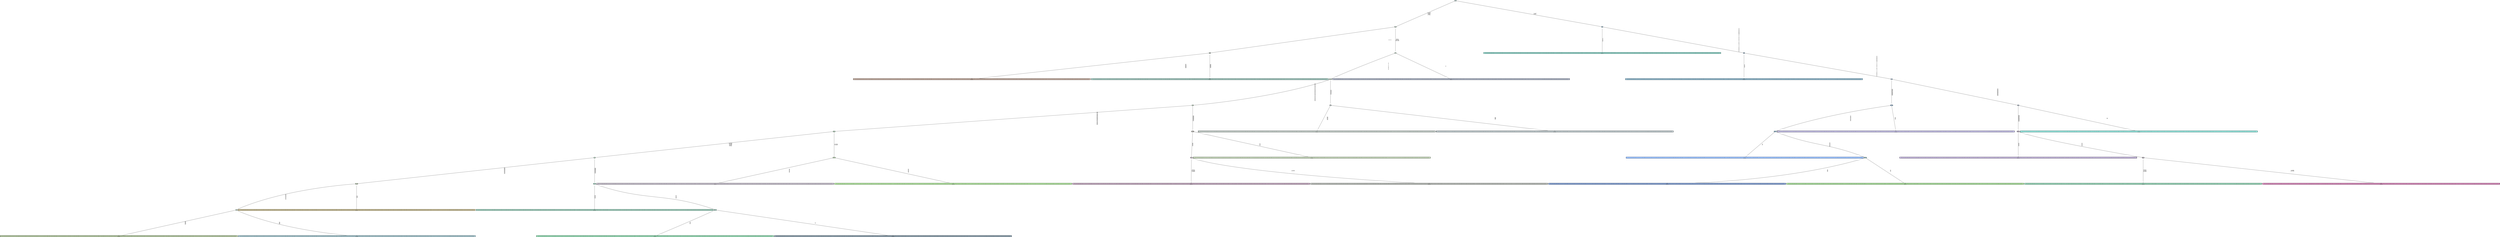 graph Tree {
node [shape=box, style="filled, rounded",color="black",penwidth="3",fontcolor="black",                 fontname=helvetica] ;
graph [ranksep="0 equally", splines=straight,                 bgcolor=transparent, dpi=200] ;
edge [fontname=helvetica, color=black] ;
0 [label="8175
Prob: 0:0.0 1:0.0 10:0.0 100:0.0 105:0.1 109:0.0 11:0.0 111:0.0 117:0.0 118:0.0 1198:0.0 12:0.0 121:0.0 124:0.0 125:0.0 127:0.0 13:0.0 1307:0.0 1327:0.0 134:0.0 136:0.0 137:0.0 14:0.0 144:0.0 1446:0.0 15:0.0 1526:0.1 153:0.0 154:0.0 16:0.0 165:0.0 166:0.0 17:0.0 179:0.0 18:0.0 180:0.0 186:0.0 19:0.0 193:0.0 198:0.0 2:0.0 20:0.0 206:0.0 209:0.0 2099:0.2 21:0.0 217:0.0 22:0.0 223:0.0 23:0.0 24:0.0 245:0.0 25:0.0 26:0.0 260:0.0 261:0.0 2696:0.0 27:0.0 28:0.0 285:0.0 29:0.0 297:0.0 3:0.0 30:0.0 304:0.0 31:0.0 319:0.0 32:0.0 325:0.0 33:0.0 336:0.1 34:0.0 36:0.0 37:0.0 3793:0.0 39:0.0 399:0.0 4:0.0 40:0.0 41:0.0 416:0.0 42:0.0 420:0.0 43:0.0 439:0.0 44:0.0 46:0.0 462:0.0 466:0.0 48:0.0 49:0.0 495:0.0 5:0.0 54:0.0 546:0.0 56:0.0 563:0.0 57:0.0 584:0.0 595:0.0 6:0.0 60:0.0 600:0.0 601:0.0 602:0.0 609:0.0 61:0.0 618:0.1 62:0.0 621:0.0 63:0.0 64:0.0 65:0.0 67:0.0 69:0.0 7:0.0 70:0.0 71:0.0 714:0.0 731:0.0 74:0.0 741:0.0 75:0.0 787:0.0 79:0.0 8:0.0 805:0.1 8175:0.3 822:0.0 83:0.0 830:0.0 84:0.0 86:0.0 88:0.0 9:0.0 90:0.0 91:0.0 92:0.0 93:0.0 94:0.1 946:0.0 95:0.0
Frac: 0.033", fillcolor="#c3aca0"] ;
1 [label="vstrat", fillcolor="#b0bbb1"] ;
2 [label="3793
Prob: 0:0.0 1:0.0 10:0.0 100:0.0 105:0.0 109:0.0 11:0.0 111:0.0 117:0.0 118:0.0 1198:0.1 12:0.0 121:0.0 124:0.0 125:0.0 127:0.0 13:0.0 1307:0.0 1327:0.0 134:0.0 136:0.1 137:0.1 14:0.0 144:0.0 1446:0.0 15:0.0 1526:0.0 153:0.0 154:0.0 16:0.0 165:0.0 166:0.0 17:0.0 179:0.0 18:0.0 180:0.0 186:0.0 19:0.0 193:0.0 198:0.0 2:0.0 20:0.0 206:0.0 209:0.0 2099:0.1 21:0.0 217:0.0 22:0.0 223:0.0 23:0.0 24:0.0 245:0.0 25:0.0 26:0.0 260:0.1 261:0.0 2696:0.1 27:0.0 28:0.0 285:0.0 29:0.0 297:0.0 3:0.0 30:0.0 304:0.0 31:0.0 319:0.0 32:0.0 325:0.0 33:0.0 336:0.0 34:0.0 36:0.0 37:0.0 3793:0.2 39:0.0 399:0.0 4:0.0 40:0.0 41:0.0 416:0.0 42:0.0 420:0.0 43:0.0 439:0.0 44:0.0 46:0.0 462:0.0 466:0.0 48:0.0 49:0.0 495:0.0 5:0.0 54:0.0 546:0.0 56:0.0 563:0.0 57:0.1 584:0.0 595:0.0 6:0.0 60:0.0 600:0.0 601:0.0 602:0.0 609:0.0 61:0.0 618:0.0 62:0.0 621:0.0 63:0.0 64:0.0 65:0.0 67:0.0 69:0.0 7:0.0 70:0.0 71:0.0 714:0.0 731:0.0 74:0.0 741:0.0 75:0.0 787:0.0 79:0.0 8:0.0 805:0.0 8175:0.2 822:0.0 83:0.0 830:0.0 84:0.0 86:0.0 88:0.0 9:0.0 90:0.0 91:0.0 92:0.0 93:0.0 94:0.0 946:0.0 95:0.0
Frac: 0.04", fillcolor="#a0c8bf"] ;
3 [label="srcbelt", fillcolor="#adbeb2"] ;
4 [label="117
Prob: 0:0.0 1:0.0 10:0.0 100:0.0 105:0.0 109:0.0 11:0.0 111:0.0 117:0.2 118:0.0 1198:0.0 12:0.0 121:0.0 124:0.0 125:0.0 127:0.0 13:0.0 1307:0.0 1327:0.0 134:0.0 136:0.0 137:0.0 14:0.0 144:0.0 1446:0.0 15:0.0 1526:0.0 153:0.1 154:0.0 16:0.0 165:0.0 166:0.0 17:0.0 179:0.0 18:0.0 180:0.0 186:0.0 19:0.1 193:0.0 198:0.0 2:0.1 20:0.0 206:0.0 209:0.0 2099:0.0 21:0.0 217:0.0 22:0.0 223:0.0 23:0.0 24:0.0 245:0.0 25:0.0 26:0.0 260:0.0 261:0.0 2696:0.0 27:0.0 28:0.0 285:0.0 29:0.1 297:0.0 3:0.0 30:0.0 304:0.0 31:0.0 319:0.0 32:0.0 325:0.0 33:0.0 336:0.0 34:0.0 36:0.0 37:0.0 3793:0.0 39:0.1 399:0.0 4:0.1 40:0.0 41:0.0 416:0.0 42:0.0 420:0.0 43:0.0 439:0.0 44:0.0 46:0.0 462:0.0 466:0.0 48:0.0 49:0.0 495:0.0 5:0.0 54:0.0 546:0.0 56:0.0 563:0.0 57:0.0 584:0.0 595:0.0 6:0.1 60:0.0 600:0.0 601:0.0 602:0.0 609:0.0 61:0.0 618:0.0 62:0.1 621:0.0 63:0.0 64:0.0 65:0.0 67:0.0 69:0.0 7:0.0 70:0.0 71:0.0 714:0.0 731:0.0 74:0.0 741:0.0 75:0.0 787:0.0 79:0.0 8:0.1 805:0.0 8175:0.0 822:0.0 83:0.0 830:0.0 84:0.0 86:0.0 88:0.0 9:0.0 90:0.0 91:0.0 92:0.0 93:0.0 94:0.0 946:0.0 95:0.0
Frac: 0.045", fillcolor="#b3c8a1"] ;
5 [label="vstrat", fillcolor="#acc6b4"] ;
6 [label="27
Prob: 0:0.0 1:0.1 10:0.0 100:0.0 105:0.0 109:0.0 11:0.0 111:0.0 117:0.0 118:0.0 1198:0.0 12:0.0 121:0.0 124:0.0 125:0.0 127:0.0 13:0.1 1307:0.0 1327:0.0 134:0.0 136:0.0 137:0.0 14:0.0 144:0.0 1446:0.0 15:0.0 1526:0.0 153:0.0 154:0.0 16:0.1 165:0.0 166:0.0 17:0.0 179:0.0 18:0.0 180:0.0 186:0.0 19:0.0 193:0.0 198:0.0 2:0.0 20:0.0 206:0.0 209:0.0 2099:0.0 21:0.0 217:0.0 22:0.0 223:0.0 23:0.0 24:0.0 245:0.0 25:0.0 26:0.0 260:0.0 261:0.0 2696:0.0 27:0.2 28:0.0 285:0.0 29:0.0 297:0.0 3:0.2 30:0.1 304:0.0 31:0.0 319:0.0 32:0.0 325:0.0 33:0.0 336:0.0 34:0.0 36:0.0 37:0.0 3793:0.0 39:0.0 399:0.0 4:0.0 40:0.0 41:0.0 416:0.0 42:0.0 420:0.0 43:0.0 439:0.0 44:0.0 46:0.0 462:0.0 466:0.0 48:0.0 49:0.0 495:0.0 5:0.0 54:0.0 546:0.0 56:0.0 563:0.0 57:0.1 584:0.0 595:0.0 6:0.0 60:0.0 600:0.0 601:0.0 602:0.0 609:0.0 61:0.0 618:0.0 62:0.0 621:0.0 63:0.0 64:0.0 65:0.1 67:0.0 69:0.0 7:0.0 70:0.0 71:0.0 714:0.0 731:0.0 74:0.0 741:0.0 75:0.0 787:0.0 79:0.0 8:0.0 805:0.0 8175:0.0 822:0.0 83:0.1 830:0.0 84:0.0 86:0.0 88:0.0 9:0.0 90:0.0 91:0.0 92:0.0 93:0.0 94:0.0 946:0.0 95:0.0
Frac: 0.036", fillcolor="#a3c4cc"] ;
7 [label="sampcode", fillcolor="#b4c4ac"] ;
8 [label="1
Prob: 0:0.1 1:0.3 10:0.0 100:0.0 105:0.0 109:0.0 11:0.0 111:0.0 117:0.0 118:0.0 1198:0.0 12:0.0 121:0.1 124:0.0 125:0.0 127:0.0 13:0.0 1307:0.0 1327:0.0 134:0.0 136:0.0 137:0.0 14:0.0 144:0.0 1446:0.0 15:0.0 1526:0.0 153:0.0 154:0.0 16:0.0 165:0.0 166:0.0 17:0.0 179:0.0 18:0.0 180:0.0 186:0.0 19:0.0 193:0.0 198:0.0 2:0.1 20:0.0 206:0.0 209:0.0 2099:0.0 21:0.0 217:0.0 22:0.0 223:0.0 23:0.0 24:0.0 245:0.0 25:0.0 26:0.0 260:0.0 261:0.0 2696:0.0 27:0.0 28:0.1 285:0.0 29:0.0 297:0.0 3:0.1 30:0.0 304:0.0 31:0.0 319:0.0 32:0.0 325:0.0 33:0.0 336:0.0 34:0.0 36:0.0 37:0.0 3793:0.0 39:0.0 399:0.0 4:0.0 40:0.0 41:0.0 416:0.0 42:0.0 420:0.0 43:0.0 439:0.0 44:0.0 46:0.0 462:0.0 466:0.0 48:0.0 49:0.0 495:0.0 5:0.0 54:0.0 546:0.0 56:0.0 563:0.0 57:0.0 584:0.0 595:0.0 6:0.0 60:0.0 600:0.0 601:0.0 602:0.0 609:0.0 61:0.0 618:0.0 62:0.0 621:0.0 63:0.0 64:0.1 65:0.0 67:0.0 69:0.0 7:0.1 70:0.0 71:0.0 714:0.0 731:0.0 74:0.0 741:0.0 75:0.0 787:0.0 79:0.0 8:0.0 805:0.0 8175:0.0 822:0.0 83:0.0 830:0.0 84:0.0 86:0.0 88:0.0 9:0.1 90:0.0 91:0.0 92:0.0 93:0.0 94:0.0 946:0.0 95:0.0
Frac: 0.03", fillcolor="#c9be96"] ;
9 [label="vstrat", fillcolor="#a6c6b2"] ;
10 [label="127
Prob: 0:0.0 1:0.0 10:0.0 100:0.0 105:0.0 109:0.0 11:0.0 111:0.0 117:0.0 118:0.0 1198:0.0 12:0.0 121:0.0 124:0.0 125:0.0 127:0.2 13:0.0 1307:0.0 1327:0.0 134:0.0 136:0.0 137:0.0 14:0.0 144:0.0 1446:0.0 15:0.1 1526:0.0 153:0.0 154:0.0 16:0.0 165:0.0 166:0.0 17:0.0 179:0.0 18:0.0 180:0.0 186:0.0 19:0.0 193:0.0 198:0.0 2:0.0 20:0.0 206:0.0 209:0.0 2099:0.0 21:0.0 217:0.0 22:0.0 223:0.0 23:0.0 24:0.0 245:0.0 25:0.0 26:0.0 260:0.0 261:0.0 2696:0.0 27:0.1 28:0.0 285:0.0 29:0.1 297:0.0 3:0.0 30:0.1 304:0.0 31:0.0 319:0.0 32:0.0 325:0.0 33:0.0 336:0.0 34:0.0 36:0.0 37:0.0 3793:0.0 39:0.0 399:0.0 4:0.1 40:0.0 41:0.0 416:0.0 42:0.0 420:0.0 43:0.0 439:0.0 44:0.0 46:0.0 462:0.0 466:0.0 48:0.0 49:0.0 495:0.0 5:0.0 54:0.0 546:0.0 56:0.0 563:0.0 57:0.0 584:0.0 595:0.0 6:0.1 60:0.0 600:0.0 601:0.0 602:0.0 609:0.0 61:0.0 618:0.0 62:0.0 621:0.0 63:0.0 64:0.0 65:0.0 67:0.0 69:0.0 7:0.0 70:0.0 71:0.0 714:0.0 731:0.0 74:0.0 741:0.0 75:0.0 787:0.0 79:0.0 8:0.0 805:0.0 8175:0.0 822:0.0 83:0.0 830:0.0 84:0.0 86:0.0 88:0.0 9:0.0 90:0.0 91:0.0 92:0.0 93:0.0 94:0.0 946:0.0 95:0.0
Frac: 0.057", fillcolor="#a0d1bf"] ;
11 [label="sampcode", fillcolor="#98c8b7"] ;
12 [label="22
Prob: 0:0.0 1:0.1 10:0.0 100:0.0 105:0.0 109:0.0 11:0.0 111:0.0 117:0.0 118:0.0 1198:0.0 12:0.0 121:0.0 124:0.0 125:0.0 127:0.0 13:0.0 1307:0.0 1327:0.0 134:0.1 136:0.0 137:0.0 14:0.0 144:0.1 1446:0.0 15:0.0 1526:0.0 153:0.0 154:0.1 16:0.0 165:0.0 166:0.0 17:0.0 179:0.0 18:0.0 180:0.0 186:0.0 19:0.0 193:0.0 198:0.0 2:0.0 20:0.0 206:0.0 209:0.0 2099:0.0 21:0.1 217:0.0 22:0.2 223:0.0 23:0.0 24:0.0 245:0.0 25:0.1 26:0.0 260:0.0 261:0.0 2696:0.0 27:0.0 28:0.0 285:0.0 29:0.0 297:0.0 3:0.2 30:0.0 304:0.0 31:0.0 319:0.0 32:0.0 325:0.0 33:0.0 336:0.0 34:0.0 36:0.0 37:0.0 3793:0.0 39:0.0 399:0.0 4:0.0 40:0.0 41:0.0 416:0.0 42:0.0 420:0.0 43:0.0 439:0.0 44:0.0 46:0.0 462:0.0 466:0.0 48:0.0 49:0.0 495:0.0 5:0.1 54:0.1 546:0.0 56:0.0 563:0.0 57:0.0 584:0.0 595:0.0 6:0.0 60:0.0 600:0.0 601:0.0 602:0.0 609:0.0 61:0.0 618:0.0 62:0.0 621:0.0 63:0.0 64:0.0 65:0.0 67:0.0 69:0.0 7:0.0 70:0.0 71:0.0 714:0.0 731:0.0 74:0.0 741:0.0 75:0.0 787:0.0 79:0.0 8:0.0 805:0.0 8175:0.0 822:0.0 83:0.0 830:0.0 84:0.0 86:0.0 88:0.0 9:0.0 90:0.0 91:0.0 92:0.0 93:0.0 94:0.0 946:0.0 95:0.0
Frac: 0.031", fillcolor="#94dab3"] ;
13 [label="sampcode", fillcolor="#90beb0"] ;
14 [label="43
Prob: 0:0.0 1:0.0 10:0.0 100:0.0 105:0.0 109:0.0 11:0.0 111:0.0 117:0.0 118:0.0 1198:0.0 12:0.0 121:0.0 124:0.0 125:0.0 127:0.0 13:0.0 1307:0.0 1327:0.0 134:0.0 136:0.0 137:0.0 14:0.1 144:0.0 1446:0.0 15:0.0 1526:0.0 153:0.0 154:0.0 16:0.0 165:0.0 166:0.0 17:0.1 179:0.0 18:0.0 180:0.0 186:0.0 19:0.0 193:0.0 198:0.0 2:0.0 20:0.1 206:0.0 209:0.0 2099:0.0 21:0.0 217:0.0 22:0.0 223:0.0 23:0.0 24:0.0 245:0.0 25:0.0 26:0.0 260:0.0 261:0.0 2696:0.0 27:0.0 28:0.0 285:0.0 29:0.0 297:0.0 3:0.0 30:0.0 304:0.0 31:0.0 319:0.0 32:0.0 325:0.0 33:0.0 336:0.0 34:0.0 36:0.0 37:0.0 3793:0.0 39:0.0 399:0.0 4:0.0 40:0.1 41:0.0 416:0.0 42:0.0 420:0.0 43:0.2 439:0.0 44:0.0 46:0.1 462:0.0 466:0.0 48:0.0 49:0.0 495:0.0 5:0.0 54:0.0 546:0.0 56:0.0 563:0.0 57:0.0 584:0.0 595:0.0 6:0.0 60:0.0 600:0.0 601:0.0 602:0.0 609:0.0 61:0.0 618:0.0 62:0.0 621:0.0 63:0.0 64:0.0 65:0.0 67:0.0 69:0.0 7:0.0 70:0.0 71:0.0 714:0.0 731:0.0 74:0.0 741:0.0 75:0.0 787:0.0 79:0.0 8:0.0 805:0.0 8175:0.0 822:0.0 83:0.0 830:0.0 84:0.1 86:0.0 88:0.0 9:0.1 90:0.0 91:0.0 92:0.0 93:0.0 94:0.0 946:0.0 95:0.0
Frac: 0.028", fillcolor="#8c9fac"] ;
15 [label="xnorcsiz", fillcolor="#a9c8b1"] ;
16 [label="7
Prob: 0:0.0 1:0.1 10:0.0 100:0.0 105:0.0 109:0.0 11:0.0 111:0.0 117:0.0 118:0.0 1198:0.0 12:0.1 121:0.0 124:0.0 125:0.0 127:0.0 13:0.0 1307:0.2 1327:0.0 134:0.0 136:0.0 137:0.0 14:0.0 144:0.0 1446:0.0 15:0.0 1526:0.0 153:0.0 154:0.0 16:0.0 165:0.0 166:0.0 17:0.0 179:0.0 18:0.0 180:0.0 186:0.0 19:0.0 193:0.0 198:0.0 2:0.0 20:0.0 206:0.0 209:0.0 2099:0.0 21:0.0 217:0.0 22:0.0 223:0.0 23:0.0 24:0.1 245:0.0 25:0.0 26:0.0 260:0.0 261:0.0 2696:0.0 27:0.0 28:0.0 285:0.1 29:0.0 297:0.0 3:0.2 30:0.0 304:0.0 31:0.0 319:0.0 32:0.0 325:0.0 33:0.0 336:0.0 34:0.0 36:0.0 37:0.0 3793:0.0 39:0.0 399:0.0 4:0.0 40:0.0 41:0.0 416:0.0 42:0.0 420:0.0 43:0.0 439:0.0 44:0.0 46:0.0 462:0.0 466:0.0 48:0.0 49:0.0 495:0.0 5:0.0 54:0.0 546:0.0 56:0.0 563:0.0 57:0.0 584:0.0 595:0.1 6:0.0 60:0.0 600:0.0 601:0.0 602:0.0 609:0.0 61:0.0 618:0.0 62:0.0 621:0.0 63:0.0 64:0.0 65:0.0 67:0.0 69:0.0 7:0.2 70:0.0 71:0.0 714:0.0 731:0.0 74:0.0 741:0.0 75:0.0 787:0.0 79:0.0 8:0.0 805:0.0 8175:0.0 822:0.0 83:0.0 830:0.0 84:0.0 86:0.0 88:0.0 9:0.0 90:0.0 91:0.0 92:0.0 93:0.0 94:0.0 946:0.0 95:0.0
Frac: 0.03", fillcolor="#c1bac7"] ;
17 [label="sampcode", fillcolor="#b4cfad"] ;
18 [label="16
Prob: 0:0.0 1:0.0 10:0.1 100:0.0 105:0.0 109:0.0 11:0.0 111:0.0 117:0.0 118:0.0 1198:0.0 12:0.1 121:0.0 124:0.1 125:0.0 127:0.0 13:0.0 1307:0.0 1327:0.0 134:0.0 136:0.0 137:0.0 14:0.0 144:0.0 1446:0.0 15:0.0 1526:0.0 153:0.0 154:0.0 16:0.2 165:0.0 166:0.0 17:0.1 179:0.0 18:0.0 180:0.0 186:0.0 19:0.0 193:0.0 198:0.0 2:0.0 20:0.0 206:0.0 209:0.0 2099:0.0 21:0.0 217:0.0 22:0.0 223:0.0 23:0.0 24:0.0 245:0.0 25:0.0 26:0.0 260:0.0 261:0.1 2696:0.0 27:0.0 28:0.0 285:0.0 29:0.0 297:0.0 3:0.1 30:0.0 304:0.1 31:0.0 319:0.0 32:0.0 325:0.0 33:0.0 336:0.0 34:0.0 36:0.0 37:0.0 3793:0.0 39:0.0 399:0.0 4:0.0 40:0.0 41:0.1 416:0.0 42:0.0 420:0.0 43:0.0 439:0.0 44:0.0 46:0.0 462:0.0 466:0.0 48:0.0 49:0.0 495:0.0 5:0.0 54:0.0 546:0.0 56:0.0 563:0.0 57:0.0 584:0.0 595:0.0 6:0.0 60:0.0 600:0.0 601:0.0 602:0.0 609:0.0 61:0.0 618:0.0 62:0.0 621:0.0 63:0.0 64:0.0 65:0.0 67:0.0 69:0.0 7:0.0 70:0.0 71:0.0 714:0.0 731:0.0 74:0.0 741:0.0 75:0.0 787:0.0 79:0.0 8:0.0 805:0.0 8175:0.0 822:0.0 83:0.0 830:0.1 84:0.0 86:0.0 88:0.0 9:0.0 90:0.0 91:0.0 92:0.0 93:0.0 94:0.0 946:0.0 95:0.0
Frac: 0.039", fillcolor="#abdf99"] ;
19 [label="vstrat", fillcolor="#adc3b0"] ;
20 [label="49
Prob: 0:0.0 1:0.0 10:0.0 100:0.0 105:0.0 109:0.0 11:0.1 111:0.0 117:0.0 118:0.0 1198:0.0 12:0.0 121:0.0 124:0.0 125:0.0 127:0.0 13:0.0 1307:0.0 1327:0.0 134:0.0 136:0.0 137:0.0 14:0.1 144:0.0 1446:0.0 15:0.0 1526:0.0 153:0.0 154:0.0 16:0.0 165:0.0 166:0.0 17:0.0 179:0.0 18:0.0 180:0.0 186:0.0 19:0.1 193:0.0 198:0.0 2:0.0 20:0.0 206:0.0 209:0.0 2099:0.0 21:0.0 217:0.0 22:0.0 223:0.0 23:0.0 24:0.0 245:0.0 25:0.0 26:0.0 260:0.0 261:0.0 2696:0.0 27:0.0 28:0.0 285:0.0 29:0.0 297:0.0 3:0.1 30:0.0 304:0.0 31:0.0 319:0.0 32:0.0 325:0.0 33:0.0 336:0.0 34:0.0 36:0.0 37:0.0 3793:0.0 39:0.0 399:0.0 4:0.1 40:0.0 41:0.0 416:0.0 42:0.0 420:0.0 43:0.0 439:0.0 44:0.0 46:0.0 462:0.0 466:0.0 48:0.0 49:0.2 495:0.0 5:0.1 54:0.0 546:0.0 56:0.0 563:0.0 57:0.0 584:0.0 595:0.0 6:0.0 60:0.0 600:0.0 601:0.0 602:0.0 609:0.0 61:0.0 618:0.0 62:0.0 621:0.0 63:0.0 64:0.0 65:0.0 67:0.0 69:0.1 7:0.0 70:0.0 71:0.0 714:0.0 731:0.0 74:0.0 741:0.0 75:0.0 787:0.0 79:0.0 8:0.1 805:0.0 8175:0.0 822:0.0 83:0.0 830:0.0 84:0.0 86:0.1 88:0.0 9:0.0 90:0.0 91:0.0 92:0.0 93:0.0 94:0.0 946:0.0 95:0.0
Frac: 0.041", fillcolor="#bda2b9"] ;
21 [label="xnorcsiz", fillcolor="#b8aab5"] ;
22 [label="11
Prob: 0:0.0 1:0.0 10:0.0 100:0.0 105:0.0 109:0.0 11:0.1 111:0.0 117:0.0 118:0.0 1198:0.0 12:0.0 121:0.0 124:0.0 125:0.0 127:0.0 13:0.0 1307:0.0 1327:0.0 134:0.0 136:0.0 137:0.0 14:0.0 144:0.0 1446:0.0 15:0.0 1526:0.0 153:0.0 154:0.0 16:0.0 165:0.0 166:0.0 17:0.0 179:0.0 18:0.0 180:0.0 186:0.0 19:0.0 193:0.1 198:0.0 2:0.0 20:0.0 206:0.0 209:0.0 2099:0.0 21:0.0 217:0.0 22:0.0 223:0.0 23:0.1 24:0.0 245:0.0 25:0.0 26:0.1 260:0.0 261:0.0 2696:0.0 27:0.0 28:0.0 285:0.0 29:0.0 297:0.0 3:0.0 30:0.0 304:0.0 31:0.0 319:0.1 32:0.0 325:0.0 33:0.0 336:0.0 34:0.0 36:0.0 37:0.0 3793:0.0 39:0.0 399:0.0 4:0.0 40:0.0 41:0.0 416:0.0 42:0.0 420:0.0 43:0.0 439:0.0 44:0.0 46:0.0 462:0.0 466:0.0 48:0.0 49:0.1 495:0.0 5:0.0 54:0.0 546:0.0 56:0.0 563:0.0 57:0.0 584:0.0 595:0.0 6:0.0 60:0.0 600:0.0 601:0.0 602:0.0 609:0.0 61:0.0 618:0.0 62:0.0 621:0.0 63:0.0 64:0.0 65:0.0 67:0.0 69:0.0 7:0.0 70:0.0 71:0.0 714:0.0 731:0.0 74:0.1 741:0.0 75:0.0 787:0.0 79:0.0 8:0.1 805:0.0 8175:0.0 822:0.0 83:0.0 830:0.0 84:0.0 86:0.0 88:0.0 9:0.0 90:0.0 91:0.0 92:0.0 93:0.0 94:0.0 946:0.1 95:0.0
Frac: 0.029", fillcolor="#b2b6b1"] ;
23 [label="sampcode", fillcolor="#b6b5b0"] ;
24 [label="1
Prob: 0:0.0 1:0.1 10:0.0 100:0.0 105:0.0 109:0.0 11:0.0 111:0.0 117:0.0 118:0.0 1198:0.0 12:0.0 121:0.0 124:0.0 125:0.0 127:0.0 13:0.0 1307:0.0 1327:0.0 134:0.0 136:0.0 137:0.0 14:0.1 144:0.0 1446:0.0 15:0.0 1526:0.0 153:0.0 154:0.0 16:0.0 165:0.0 166:0.0 17:0.0 179:0.0 18:0.0 180:0.0 186:0.0 19:0.0 193:0.0 198:0.0 2:0.0 20:0.0 206:0.0 209:0.1 2099:0.0 21:0.0 217:0.0 22:0.0 223:0.0 23:0.1 24:0.0 245:0.0 25:0.0 26:0.0 260:0.0 261:0.0 2696:0.0 27:0.0 28:0.0 285:0.0 29:0.0 297:0.0 3:0.1 30:0.0 304:0.0 31:0.0 319:0.0 32:0.0 325:0.0 33:0.0 336:0.0 34:0.0 36:0.0 37:0.1 3793:0.0 39:0.0 399:0.0 4:0.0 40:0.0 41:0.0 416:0.0 42:0.0 420:0.0 43:0.0 439:0.0 44:0.0 46:0.0 462:0.0 466:0.0 48:0.0 49:0.0 495:0.0 5:0.0 54:0.0 546:0.0 56:0.0 563:0.0 57:0.0 584:0.0 595:0.0 6:0.0 60:0.0 600:0.0 601:0.0 602:0.0 609:0.0 61:0.0 618:0.0 62:0.0 621:0.0 63:0.1 64:0.0 65:0.0 67:0.0 69:0.0 7:0.1 70:0.0 71:0.0 714:0.0 731:0.0 74:0.0 741:0.0 75:0.0 787:0.0 79:0.0 8:0.0 805:0.0 8175:0.0 822:0.0 83:0.0 830:0.0 84:0.0 86:0.0 88:0.0 9:0.0 90:0.1 91:0.0 92:0.0 93:0.0 94:0.0 946:0.0 95:0.0
Frac: 0.052", fillcolor="#b3c5a8"] ;
25 [label="sampcode", fillcolor="#acc0b1"] ;
26 [label="2
Prob: 0:0.0 1:0.0 10:0.0 100:0.0 105:0.0 109:0.0 11:0.0 111:0.0 117:0.0 118:0.0 1198:0.0 12:0.1 121:0.0 124:0.0 125:0.0 127:0.0 13:0.0 1307:0.0 1327:0.0 134:0.0 136:0.0 137:0.0 14:0.0 144:0.0 1446:0.0 15:0.0 1526:0.0 153:0.0 154:0.0 16:0.0 165:0.0 166:0.0 17:0.0 179:0.0 18:0.0 180:0.0 186:0.0 19:0.1 193:0.0 198:0.0 2:0.1 20:0.0 206:0.0 209:0.0 2099:0.0 21:0.0 217:0.0 22:0.0 223:0.0 23:0.0 24:0.0 245:0.0 25:0.0 26:0.0 260:0.0 261:0.0 2696:0.0 27:0.0 28:0.0 285:0.0 29:0.0 297:0.0 3:0.1 30:0.0 304:0.0 31:0.0 319:0.0 32:0.0 325:0.0 33:0.0 336:0.0 34:0.0 36:0.0 37:0.0 3793:0.0 39:0.0 399:0.0 4:0.0 40:0.1 41:0.0 416:0.0 42:0.0 420:0.0 43:0.0 439:0.0 44:0.0 46:0.0 462:0.0 466:0.0 48:0.0 49:0.0 495:0.0 5:0.0 54:0.0 546:0.0 56:0.0 563:0.1 57:0.0 584:0.0 595:0.0 6:0.0 60:0.0 600:0.0 601:0.0 602:0.0 609:0.0 61:0.0 618:0.0 62:0.0 621:0.0 63:0.0 64:0.0 65:0.0 67:0.0 69:0.0 7:0.1 70:0.0 71:0.0 714:0.0 731:0.0 74:0.0 741:0.0 75:0.0 787:0.0 79:0.0 8:0.0 805:0.0 8175:0.0 822:0.0 83:0.0 830:0.0 84:0.0 86:0.0 88:0.0 9:0.1 90:0.0 91:0.0 92:0.0 93:0.0 94:0.0 946:0.0 95:0.0
Frac: 0.05", fillcolor="#abb5b0"] ;
27 [label="vstrat", fillcolor="#a9b3b2"] ;
28 [label="495
Prob: 0:0.0 1:0.0 10:0.0 100:0.1 105:0.0 109:0.0 11:0.0 111:0.1 117:0.0 118:0.0 1198:0.0 12:0.0 121:0.0 124:0.0 125:0.0 127:0.0 13:0.0 1307:0.0 1327:0.1 134:0.0 136:0.0 137:0.0 14:0.0 144:0.0 1446:0.0 15:0.0 1526:0.0 153:0.0 154:0.0 16:0.1 165:0.0 166:0.0 17:0.0 179:0.0 18:0.0 180:0.0 186:0.0 19:0.0 193:0.0 198:0.0 2:0.0 20:0.0 206:0.0 209:0.0 2099:0.0 21:0.0 217:0.0 22:0.0 223:0.0 23:0.1 24:0.0 245:0.0 25:0.0 26:0.0 260:0.0 261:0.0 2696:0.0 27:0.0 28:0.0 285:0.0 29:0.0 297:0.0 3:0.0 30:0.0 304:0.0 31:0.0 319:0.0 32:0.0 325:0.0 33:0.0 336:0.0 34:0.0 36:0.1 37:0.0 3793:0.0 39:0.0 399:0.0 4:0.0 40:0.0 41:0.0 416:0.0 42:0.0 420:0.0 43:0.0 439:0.0 44:0.0 46:0.1 462:0.0 466:0.0 48:0.0 49:0.0 495:0.2 5:0.0 54:0.0 546:0.0 56:0.0 563:0.0 57:0.0 584:0.0 595:0.0 6:0.0 60:0.0 600:0.0 601:0.0 602:0.0 609:0.0 61:0.0 618:0.0 62:0.0 621:0.0 63:0.0 64:0.0 65:0.0 67:0.0 69:0.0 7:0.0 70:0.1 71:0.0 714:0.0 731:0.0 74:0.0 741:0.0 75:0.0 787:0.0 79:0.0 8:0.0 805:0.0 8175:0.0 822:0.0 83:0.0 830:0.0 84:0.0 86:0.0 88:0.0 9:0.0 90:0.0 91:0.0 92:0.0 93:0.0 94:0.0 946:0.0 95:0.0
Frac: 0.049", fillcolor="#a7b2b5"] ;
29 [label="intyrs", fillcolor="#acbfb2"] ;
30 [label="4
Prob: 0:0.0 1:0.1 10:0.0 100:0.0 105:0.0 109:0.0 11:0.1 111:0.0 117:0.1 118:0.0 1198:0.0 12:0.0 121:0.0 124:0.0 125:0.0 127:0.0 13:0.0 1307:0.0 1327:0.0 134:0.0 136:0.0 137:0.0 14:0.0 144:0.0 1446:0.0 15:0.0 1526:0.0 153:0.0 154:0.0 16:0.0 165:0.0 166:0.0 17:0.0 179:0.0 18:0.0 180:0.0 186:0.0 19:0.0 193:0.0 198:0.0 2:0.0 20:0.0 206:0.0 209:0.0 2099:0.0 21:0.0 217:0.0 22:0.0 223:0.0 23:0.0 24:0.0 245:0.0 25:0.0 26:0.0 260:0.0 261:0.0 2696:0.0 27:0.0 28:0.0 285:0.1 29:0.0 297:0.0 3:0.0 30:0.0 304:0.0 31:0.0 319:0.0 32:0.0 325:0.0 33:0.0 336:0.0 34:0.0 36:0.0 37:0.1 3793:0.0 39:0.1 399:0.0 4:0.2 40:0.0 41:0.0 416:0.0 42:0.0 420:0.0 43:0.0 439:0.0 44:0.0 46:0.0 462:0.0 466:0.0 48:0.0 49:0.0 495:0.0 5:0.0 54:0.0 546:0.0 56:0.0 563:0.0 57:0.0 584:0.0 595:0.0 6:0.0 60:0.0 600:0.0 601:0.0 602:0.0 609:0.0 61:0.0 618:0.0 62:0.0 621:0.0 63:0.0 64:0.0 65:0.0 67:0.1 69:0.0 7:0.0 70:0.0 71:0.0 714:0.0 731:0.0 74:0.0 741:0.0 75:0.0 787:0.1 79:0.0 8:0.0 805:0.0 8175:0.0 822:0.0 83:0.0 830:0.0 84:0.0 86:0.0 88:0.0 9:0.0 90:0.0 91:0.0 92:0.0 93:0.0 94:0.0 946:0.0 95:0.0
Frac: 0.04", fillcolor="#adb5c6"] ;
31 [label="region", fillcolor="#a6bbb9"] ;
32 [label="3
Prob: 0:0.0 1:0.0 10:0.0 100:0.0 105:0.0 109:0.0 11:0.1 111:0.0 117:0.0 118:0.0 1198:0.0 12:0.0 121:0.0 124:0.0 125:0.0 127:0.0 13:0.0 1307:0.0 1327:0.0 134:0.0 136:0.0 137:0.0 14:0.0 144:0.0 1446:0.0 15:0.0 1526:0.0 153:0.0 154:0.0 16:0.0 165:0.0 166:0.0 17:0.0 179:0.0 18:0.0 180:0.0 186:0.0 19:0.0 193:0.0 198:0.0 2:0.1 20:0.0 206:0.0 209:0.0 2099:0.0 21:0.0 217:0.0 22:0.0 223:0.0 23:0.0 24:0.0 245:0.0 25:0.0 26:0.0 260:0.0 261:0.0 2696:0.0 27:0.0 28:0.0 285:0.0 29:0.0 297:0.0 3:0.2 30:0.0 304:0.0 31:0.1 319:0.0 32:0.0 325:0.0 33:0.0 336:0.0 34:0.0 36:0.0 37:0.0 3793:0.0 39:0.0 399:0.0 4:0.1 40:0.0 41:0.0 416:0.0 42:0.0 420:0.0 43:0.0 439:0.0 44:0.0 46:0.0 462:0.0 466:0.0 48:0.0 49:0.0 495:0.0 5:0.1 54:0.0 546:0.0 56:0.0 563:0.0 57:0.0 584:0.0 595:0.0 6:0.0 60:0.0 600:0.0 601:0.0 602:0.0 609:0.0 61:0.0 618:0.0 62:0.0 621:0.0 63:0.0 64:0.0 65:0.0 67:0.0 69:0.0 7:0.0 70:0.0 71:0.0 714:0.0 731:0.0 74:0.0 741:0.0 75:0.0 787:0.0 79:0.0 8:0.0 805:0.0 8175:0.0 822:0.0 83:0.0 830:0.0 84:0.0 86:0.0 88:0.0 9:0.0 90:0.0 91:0.0 92:0.0 93:0.0 94:0.0 946:0.0 95:0.0
Frac: 0.04", fillcolor="#8dd0c5"] ;
33 [label="intid", fillcolor="#9ab5c5"] ;
34 [label="416
Prob: 0:0.0 1:0.0 10:0.0 100:0.0 105:0.0 109:0.1 11:0.0 111:0.0 117:0.0 118:0.0 1198:0.0 12:0.0 121:0.0 124:0.0 125:0.0 127:0.0 13:0.0 1307:0.0 1327:0.0 134:0.0 136:0.0 137:0.0 14:0.0 144:0.0 1446:0.0 15:0.0 1526:0.0 153:0.0 154:0.0 16:0.0 165:0.0 166:0.0 17:0.0 179:0.0 18:0.0 180:0.0 186:0.1 19:0.0 193:0.0 198:0.0 2:0.0 20:0.0 206:0.0 209:0.0 2099:0.0 21:0.0 217:0.0 22:0.0 223:0.0 23:0.0 24:0.0 245:0.0 25:0.0 26:0.2 260:0.0 261:0.0 2696:0.0 27:0.1 28:0.0 285:0.0 29:0.0 297:0.0 3:0.0 30:0.0 304:0.0 31:0.0 319:0.0 32:0.0 325:0.0 33:0.0 336:0.0 34:0.0 36:0.0 37:0.1 3793:0.0 39:0.0 399:0.0 4:0.0 40:0.0 41:0.0 416:0.2 42:0.0 420:0.0 43:0.0 439:0.0 44:0.0 46:0.0 462:0.0 466:0.0 48:0.0 49:0.0 495:0.0 5:0.0 54:0.0 546:0.0 56:0.0 563:0.0 57:0.0 584:0.0 595:0.0 6:0.1 60:0.0 600:0.0 601:0.0 602:0.0 609:0.0 61:0.0 618:0.0 62:0.0 621:0.0 63:0.0 64:0.0 65:0.0 67:0.0 69:0.0 7:0.0 70:0.0 71:0.0 714:0.0 731:0.0 74:0.0 741:0.0 75:0.0 787:0.0 79:0.0 8:0.0 805:0.0 8175:0.0 822:0.0 83:0.0 830:0.0 84:0.0 86:0.0 88:0.0 9:0.0 90:0.0 91:0.0 92:0.0 93:0.0 94:0.0 946:0.0 95:0.0
Frac: 0.038", fillcolor="#91bacf"] ;
35 [label="intid", fillcolor="#9cb2c5"] ;
36 [label="4
Prob: 0:0.0 1:0.0 10:0.0 100:0.0 105:0.0 109:0.0 11:0.0 111:0.0 117:0.0 118:0.0 1198:0.0 12:0.0 121:0.0 124:0.0 125:0.0 127:0.0 13:0.0 1307:0.0 1327:0.0 134:0.0 136:0.0 137:0.0 14:0.0 144:0.0 1446:0.0 15:0.0 1526:0.0 153:0.0 154:0.0 16:0.1 165:0.0 166:0.0 17:0.0 179:0.0 18:0.0 180:0.0 186:0.0 19:0.0 193:0.0 198:0.0 2:0.0 20:0.0 206:0.0 209:0.0 2099:0.0 21:0.0 217:0.0 22:0.0 223:0.0 23:0.0 24:0.0 245:0.0 25:0.0 26:0.0 260:0.0 261:0.0 2696:0.0 27:0.0 28:0.0 285:0.0 29:0.0 297:0.0 3:0.2 30:0.0 304:0.0 31:0.0 319:0.0 32:0.0 325:0.0 33:0.0 336:0.0 34:0.0 36:0.1 37:0.0 3793:0.0 39:0.0 399:0.0 4:0.3 40:0.0 41:0.0 416:0.0 42:0.0 420:0.0 43:0.0 439:0.0 44:0.0 46:0.0 462:0.0 466:0.0 48:0.0 49:0.0 495:0.0 5:0.0 54:0.0 546:0.0 56:0.0 563:0.0 57:0.0 584:0.0 595:0.0 6:0.1 60:0.0 600:0.0 601:0.0 602:0.0 609:0.0 61:0.0 618:0.0 62:0.0 621:0.0 63:0.0 64:0.1 65:0.0 67:0.0 69:0.0 7:0.1 70:0.0 71:0.0 714:0.0 731:0.0 74:0.0 741:0.0 75:0.0 787:0.0 79:0.0 8:0.0 805:0.0 8175:0.0 822:0.0 83:0.0 830:0.0 84:0.0 86:0.0 88:0.0 9:0.0 90:0.0 91:0.0 92:0.0 93:0.0 94:0.0 946:0.0 95:0.0
Frac: 0.031", fillcolor="#8bb4f2"] ;
37 [label="sampcode", fillcolor="#8db5c9"] ;
38 [label="546
Prob: 0:0.0 1:0.0 10:0.0 100:0.0 105:0.0 109:0.0 11:0.0 111:0.0 117:0.0 118:0.0 1198:0.0 12:0.0 121:0.0 124:0.0 125:0.0 127:0.0 13:0.0 1307:0.0 1327:0.0 134:0.0 136:0.0 137:0.0 14:0.0 144:0.0 1446:0.0 15:0.0 1526:0.0 153:0.0 154:0.0 16:0.0 165:0.0 166:0.0 17:0.0 179:0.0 18:0.1 180:0.0 186:0.0 19:0.0 193:0.0 198:0.0 2:0.1 20:0.0 206:0.0 209:0.0 2099:0.0 21:0.1 217:0.0 22:0.0 223:0.0 23:0.0 24:0.0 245:0.1 25:0.0 26:0.0 260:0.0 261:0.0 2696:0.0 27:0.0 28:0.0 285:0.0 29:0.0 297:0.0 3:0.0 30:0.0 304:0.0 31:0.0 319:0.0 32:0.0 325:0.0 33:0.0 336:0.0 34:0.0 36:0.0 37:0.0 3793:0.0 39:0.0 399:0.0 4:0.0 40:0.0 41:0.1 416:0.0 42:0.0 420:0.0 43:0.1 439:0.0 44:0.1 46:0.0 462:0.0 466:0.0 48:0.1 49:0.0 495:0.0 5:0.0 54:0.0 546:0.2 56:0.0 563:0.0 57:0.0 584:0.0 595:0.0 6:0.0 60:0.0 600:0.0 601:0.0 602:0.0 609:0.0 61:0.0 618:0.0 62:0.0 621:0.0 63:0.0 64:0.0 65:0.0 67:0.0 69:0.0 7:0.0 70:0.0 71:0.0 714:0.0 731:0.0 74:0.0 741:0.0 75:0.0 787:0.0 79:0.0 8:0.0 805:0.0 8175:0.0 822:0.0 83:0.0 830:0.0 84:0.0 86:0.0 88:0.1 9:0.0 90:0.0 91:0.0 92:0.0 93:0.0 94:0.0 946:0.0 95:0.0
Frac: 0.042", fillcolor="#7e9bce"] ;
39 [label="sampcode", fillcolor="#8eb5b7"] ;
40 [label="166
Prob: 0:0.0 1:0.0 10:0.0 100:0.0 105:0.0 109:0.0 11:0.0 111:0.0 117:0.0 118:0.1 1198:0.0 12:0.1 121:0.0 124:0.0 125:0.0 127:0.0 13:0.0 1307:0.0 1327:0.0 134:0.0 136:0.0 137:0.0 14:0.0 144:0.0 1446:0.0 15:0.0 1526:0.0 153:0.0 154:0.0 16:0.0 165:0.0 166:0.2 17:0.0 179:0.0 18:0.0 180:0.0 186:0.0 19:0.0 193:0.0 198:0.0 2:0.0 20:0.0 206:0.0 209:0.0 2099:0.0 21:0.1 217:0.1 22:0.0 223:0.1 23:0.0 24:0.0 245:0.0 25:0.0 26:0.0 260:0.0 261:0.0 2696:0.0 27:0.0 28:0.0 285:0.0 29:0.0 297:0.0 3:0.0 30:0.0 304:0.0 31:0.0 319:0.0 32:0.0 325:0.0 33:0.0 336:0.0 34:0.0 36:0.0 37:0.0 3793:0.0 39:0.0 399:0.1 4:0.0 40:0.0 41:0.0 416:0.0 42:0.0 420:0.0 43:0.0 439:0.0 44:0.0 46:0.0 462:0.0 466:0.0 48:0.0 49:0.0 495:0.0 5:0.0 54:0.0 546:0.0 56:0.0 563:0.0 57:0.0 584:0.1 595:0.0 6:0.0 60:0.0 600:0.0 601:0.0 602:0.0 609:0.0 61:0.0 618:0.0 62:0.0 621:0.0 63:0.0 64:0.0 65:0.0 67:0.0 69:0.0 7:0.0 70:0.0 71:0.0 714:0.0 731:0.0 74:0.0 741:0.0 75:0.0 787:0.0 79:0.0 8:0.0 805:0.0 8175:0.0 822:0.0 83:0.0 830:0.0 84:0.0 86:0.0 88:0.0 9:0.0 90:0.0 91:0.0 92:0.1 93:0.0 94:0.0 946:0.0 95:0.0
Frac: 0.03", fillcolor="#a3d996"] ;
41 [label="sampcode", fillcolor="#94b1ca"] ;
42 [label="17
Prob: 0:0.0 1:0.0 10:0.0 100:0.0 105:0.0 109:0.0 11:0.0 111:0.0 117:0.0 118:0.0 1198:0.0 12:0.0 121:0.0 124:0.0 125:0.0 127:0.0 13:0.0 1307:0.0 1327:0.0 134:0.0 136:0.0 137:0.0 14:0.0 144:0.0 1446:0.0 15:0.0 1526:0.0 153:0.0 154:0.0 16:0.0 165:0.0 166:0.0 17:0.1 179:0.0 18:0.0 180:0.0 186:0.0 19:0.0 193:0.0 198:0.0 2:0.0 20:0.0 206:0.0 209:0.0 2099:0.0 21:0.0 217:0.0 22:0.0 223:0.0 23:0.0 24:0.0 245:0.0 25:0.0 26:0.0 260:0.0 261:0.0 2696:0.0 27:0.0 28:0.0 285:0.0 29:0.0 297:0.0 3:0.0 30:0.0 304:0.0 31:0.0 319:0.0 32:0.1 325:0.1 33:0.0 336:0.0 34:0.0 36:0.0 37:0.0 3793:0.0 39:0.0 399:0.0 4:0.0 40:0.0 41:0.0 416:0.1 42:0.0 420:0.0 43:0.0 439:0.0 44:0.0 46:0.0 462:0.0 466:0.0 48:0.0 49:0.0 495:0.0 5:0.1 54:0.0 546:0.0 56:0.0 563:0.0 57:0.0 584:0.0 595:0.0 6:0.1 60:0.0 600:0.1 601:0.0 602:0.0 609:0.0 61:0.0 618:0.0 62:0.0 621:0.0 63:0.0 64:0.0 65:0.0 67:0.0 69:0.0 7:0.0 70:0.0 71:0.0 714:0.0 731:0.0 74:0.0 741:0.0 75:0.0 787:0.0 79:0.0 8:0.0 805:0.0 8175:0.0 822:0.0 83:0.0 830:0.0 84:0.0 86:0.0 88:0.0 9:0.0 90:0.0 91:0.0 92:0.0 93:0.1 94:0.0 946:0.0 95:0.0
Frac: 0.029", fillcolor="#aba6cd"] ;
43 [label="vstrat", fillcolor="#9db1c3"] ;
44 [label="67
Prob: 0:0.0 1:0.0 10:0.0 100:0.0 105:0.0 109:0.0 11:0.0 111:0.0 117:0.0 118:0.0 1198:0.0 12:0.0 121:0.0 124:0.0 125:0.0 127:0.0 13:0.0 1307:0.0 1327:0.0 134:0.0 136:0.0 137:0.0 14:0.0 144:0.0 1446:0.0 15:0.0 1526:0.0 153:0.0 154:0.0 16:0.0 165:0.0 166:0.0 17:0.0 179:0.0 18:0.0 180:0.0 186:0.0 19:0.0 193:0.0 198:0.0 2:0.0 20:0.0 206:0.1 209:0.0 2099:0.0 21:0.1 217:0.0 22:0.0 223:0.0 23:0.0 24:0.0 245:0.0 25:0.1 26:0.0 260:0.0 261:0.0 2696:0.0 27:0.0 28:0.0 285:0.0 29:0.0 297:0.0 3:0.0 30:0.0 304:0.0 31:0.0 319:0.0 32:0.0 325:0.0 33:0.0 336:0.0 34:0.0 36:0.0 37:0.0 3793:0.0 39:0.0 399:0.0 4:0.0 40:0.0 41:0.0 416:0.0 42:0.0 420:0.0 43:0.0 439:0.0 44:0.0 46:0.0 462:0.0 466:0.0 48:0.0 49:0.0 495:0.0 5:0.0 54:0.0 546:0.0 56:0.0 563:0.0 57:0.0 584:0.0 595:0.0 6:0.0 60:0.0 600:0.0 601:0.1 602:0.0 609:0.0 61:0.0 618:0.0 62:0.0 621:0.0 63:0.0 64:0.0 65:0.0 67:0.2 69:0.0 7:0.0 70:0.0 71:0.0 714:0.0 731:0.0 74:0.0 741:0.0 75:0.0 787:0.0 79:0.0 8:0.0 805:0.0 8175:0.0 822:0.0 83:0.0 830:0.0 84:0.0 86:0.0 88:0.0 9:0.1 90:0.0 91:0.1 92:0.0 93:0.0 94:0.0 946:0.0 95:0.0
Frac: 0.047", fillcolor="#b1a3c9"] ;
45 [label="sampcode", fillcolor="#b1a7bb"] ;
46 [label="4
Prob: 0:0.0 1:0.0 10:0.1 100:0.0 105:0.0 109:0.0 11:0.0 111:0.0 117:0.0 118:0.0 1198:0.0 12:0.0 121:0.0 124:0.0 125:0.0 127:0.0 13:0.0 1307:0.0 1327:0.0 134:0.0 136:0.0 137:0.0 14:0.1 144:0.0 1446:0.0 15:0.0 1526:0.0 153:0.0 154:0.0 16:0.1 165:0.0 166:0.0 17:0.0 179:0.0 18:0.0 180:0.0 186:0.0 19:0.0 193:0.0 198:0.0 2:0.1 20:0.1 206:0.0 209:0.0 2099:0.0 21:0.0 217:0.0 22:0.0 223:0.0 23:0.0 24:0.0 245:0.0 25:0.0 26:0.0 260:0.0 261:0.0 2696:0.0 27:0.1 28:0.0 285:0.0 29:0.0 297:0.0 3:0.0 30:0.0 304:0.0 31:0.0 319:0.0 32:0.1 325:0.0 33:0.0 336:0.0 34:0.0 36:0.0 37:0.0 3793:0.0 39:0.0 399:0.0 4:0.2 40:0.0 41:0.0 416:0.0 42:0.0 420:0.0 43:0.0 439:0.0 44:0.0 46:0.0 462:0.0 466:0.0 48:0.0 49:0.0 495:0.0 5:0.0 54:0.0 546:0.0 56:0.0 563:0.0 57:0.0 584:0.0 595:0.0 6:0.0 60:0.0 600:0.0 601:0.0 602:0.0 609:0.0 61:0.0 618:0.0 62:0.0 621:0.0 63:0.0 64:0.0 65:0.0 67:0.0 69:0.0 7:0.0 70:0.0 71:0.0 714:0.0 731:0.0 74:0.0 741:0.0 75:0.0 787:0.0 79:0.0 8:0.1 805:0.0 8175:0.0 822:0.0 83:0.0 830:0.0 84:0.0 86:0.0 88:0.0 9:0.0 90:0.0 91:0.0 92:0.0 93:0.0 94:0.0 946:0.0 95:0.0
Frac: 0.039", fillcolor="#90d0b2"] ;
47 [label="xnorcsiz", fillcolor="#b0aab3"] ;
48 [label="822
Prob: 0:0.0 1:0.0 10:0.0 100:0.0 105:0.0 109:0.0 11:0.0 111:0.0 117:0.0 118:0.0 1198:0.0 12:0.0 121:0.0 124:0.0 125:0.0 127:0.0 13:0.0 1307:0.0 1327:0.0 134:0.0 136:0.0 137:0.0 14:0.0 144:0.0 1446:0.1 15:0.0 1526:0.0 153:0.0 154:0.0 16:0.1 165:0.0 166:0.0 17:0.0 179:0.0 18:0.0 180:0.0 186:0.0 19:0.0 193:0.0 198:0.0 2:0.0 20:0.0 206:0.0 209:0.0 2099:0.0 21:0.0 217:0.0 22:0.0 223:0.0 23:0.0 24:0.0 245:0.0 25:0.0 26:0.0 260:0.0 261:0.0 2696:0.0 27:0.0 28:0.0 285:0.0 29:0.0 297:0.0 3:0.0 30:0.0 304:0.0 31:0.0 319:0.0 32:0.0 325:0.0 33:0.0 336:0.0 34:0.0 36:0.0 37:0.0 3793:0.0 39:0.0 399:0.0 4:0.0 40:0.0 41:0.1 416:0.0 42:0.0 420:0.0 43:0.0 439:0.1 44:0.0 46:0.0 462:0.0 466:0.0 48:0.0 49:0.0 495:0.0 5:0.0 54:0.0 546:0.0 56:0.0 563:0.0 57:0.0 584:0.0 595:0.0 6:0.0 60:0.1 600:0.0 601:0.0 602:0.1 609:0.0 61:0.0 618:0.0 62:0.0 621:0.0 63:0.0 64:0.0 65:0.0 67:0.0 69:0.0 7:0.0 70:0.0 71:0.1 714:0.0 731:0.0 74:0.0 741:0.0 75:0.1 787:0.0 79:0.0 8:0.0 805:0.0 8175:0.0 822:0.2 83:0.0 830:0.0 84:0.0 86:0.0 88:0.0 9:0.0 90:0.0 91:0.0 92:0.0 93:0.0 94:0.0 946:0.0 95:0.0
Frac: 0.039", fillcolor="#d183b4"] ;
49 [label="vstrat", fillcolor="#a5b0be"] ;
50 [label="3
Prob: 0:0.0 1:0.0 10:0.0 100:0.0 105:0.0 109:0.0 11:0.0 111:0.0 117:0.0 118:0.0 1198:0.0 12:0.0 121:0.0 124:0.0 125:0.0 127:0.0 13:0.0 1307:0.0 1327:0.0 134:0.0 136:0.0 137:0.0 14:0.0 144:0.0 1446:0.0 15:0.0 1526:0.0 153:0.0 154:0.0 16:0.0 165:0.1 166:0.0 17:0.0 179:0.0 18:0.0 180:0.1 186:0.0 19:0.0 193:0.0 198:0.0 2:0.0 20:0.0 206:0.0 209:0.0 2099:0.0 21:0.0 217:0.0 22:0.2 223:0.0 23:0.1 24:0.0 245:0.0 25:0.0 26:0.0 260:0.0 261:0.0 2696:0.0 27:0.0 28:0.0 285:0.0 29:0.0 297:0.0 3:0.2 30:0.0 304:0.0 31:0.0 319:0.0 32:0.0 325:0.0 33:0.0 336:0.0 34:0.0 36:0.0 37:0.0 3793:0.0 39:0.0 399:0.0 4:0.0 40:0.0 41:0.0 416:0.0 42:0.1 420:0.0 43:0.0 439:0.0 44:0.0 46:0.0 462:0.0 466:0.0 48:0.0 49:0.0 495:0.0 5:0.1 54:0.0 546:0.0 56:0.0 563:0.0 57:0.0 584:0.0 595:0.0 6:0.0 60:0.0 600:0.0 601:0.0 602:0.0 609:0.0 61:0.0 618:0.0 62:0.0 621:0.0 63:0.0 64:0.0 65:0.0 67:0.0 69:0.0 7:0.0 70:0.0 71:0.0 714:0.0 731:0.0 74:0.0 741:0.1 75:0.0 787:0.0 79:0.0 8:0.0 805:0.0 8175:0.0 822:0.0 83:0.0 830:0.0 84:0.0 86:0.0 88:0.0 9:0.0 90:0.0 91:0.0 92:0.0 93:0.0 94:0.0 946:0.0 95:0.0
Frac: 0.036", fillcolor="#7ccfc7"] ;
1 -- 0 [label=" 3304\n 3327\n 3311\n 3305\n 3320\n 3329\n 3322\n 3325\n 3319",penwidth=3] ;
1 -- 2 [label=" 3303\n 3306\n 3307\n 3309\n 3310\n 3313\n 3324\n 3328",penwidth=3] ;
3 -- 1 [label=" 12 lrgst smsa's",penwidth=3] ;
3 -- 29 [label=" other rural\n other urban\n smsa's 13-100\n suburb, 12 lrgst\n suburb, 13-100",penwidth=3] ;
5 -- 4 [label=" 3326\n 3357\n 3376\n 3358\n 3324\n 3349\n 3327",penwidth=3] ;
5 -- 6 [label=" 3314\n 3346\n 3351\n 3368\n 3375",penwidth=3] ;
7 -- 5 [label=" 670\n 603\n 622\n 625\n 656\n 672\n 608\n 627\n 635\n 607\n 634\n 633",penwidth=3] ;
7 -- 8 [label=" 601\n 615\n 655\n 669\n 671",penwidth=3] ;
9 -- 7 [label=" 3327\n 3346\n 3368\n 3324\n 3376\n 3349\n 3339\n 3314\n 3375\n 3351\n 3358\n 3357\n 3326\n 3307",penwidth=3] ;
9 -- 11 [label=" 3302\n 3305\n 3315\n 3322\n 3335\n 3340\n 3347\n 3354\n 3365\n 3367\n 3373\n 3378",penwidth=3] ;
11 -- 10 [label=" 606\n 676\n 650\n 649\n 654\n 603\n 623",penwidth=3] ;
11 -- 13 [label=" 601\n 612\n 616\n 630\n 653\n 665\n 666",penwidth=3] ;
13 -- 12 [label=" 616\n 665\n 653\n 666\n 612",penwidth=3] ;
13 -- 14 [label=" 601\n 630",penwidth=3] ;
15 -- 9 [label=" city,50-250000\n suburb, lrg city\n town gt 2500\n city,10-49999\n open country\n uninc,lrg city\n smaller areas",penwidth=3] ;
15 -- 17 [label=" city gt 250000\n suburb, med city\n uninc,med city",penwidth=3] ;
17 -- 16 [label=" 616\n 654\n 650\n 670\n 630\n 615\n 622\n 634",penwidth=3] ;
17 -- 18 [label=" 602\n 627\n 628\n 633\n 635\n 649\n 653\n 655",penwidth=3] ;
19 -- 15 [label=" 3324\n 3346\n 3349\n 3311\n 3326\n 3358\n 3305\n 3315\n 3365\n 3314\n 3375\n 3351\n 3327\n 3354\n 3322\n 3378\n 3335\n 3347\n 3307\n 3357\n 3339\n 3352\n 3340\n 3368\n 3367\n 3302\n 3373\n 3376",penwidth=3] ;
19 -- 23 [label=" 3301\n 3303\n 3308\n 3312\n 3323\n 3325\n 3334\n 3343\n 3366\n 3371\n 3372\n 3374",penwidth=3] ;
21 -- 20 [label=" open country\n town gt 2500\n suburb, med city\n uninc,lrg city\n city,50-250000",penwidth=3] ;
21 -- 22 [label=" city gt 250000\n suburb, lrg city",penwidth=3] ;
23 -- 21 [label=" 606\n 652\n 668\n 661\n 602\n 619\n 607",penwidth=3] ;
23 -- 24 [label=" 601\n 612\n 651\n 662\n 663",penwidth=3] ;
25 -- 19 [label=" 652\n 612\n 628\n 662\n 601\n 671\n 668\n 650\n 616\n 633\n 661\n 663\n 622\n 602\n 676\n 655\n 665\n 654\n 672\n 606\n 607\n 623\n 603\n 619\n 656\n 625\n 615\n 653\n 669\n 651\n 670\n 630\n 649\n 634\n 635\n 627\n 608\n 666",penwidth=3] ;
25 -- 27 [label=" 605\n 609\n 613\n 618\n 626\n 636\n 647\n 657\n 660\n 667",penwidth=3] ;
27 -- 26 [label=" 3321\n 3358\n 3374\n 3364\n 3320\n 3342\n 3328",penwidth=3] ;
27 -- 28 [label=" 3319\n 3336\n 3350\n 3369\n 3370",penwidth=3] ;
29 -- 25 [label=" 4\n 8\n 21\n 6\n 9\n 7\n 5\n 10\n 2\n 14\n 25\n 12\n 23\n 0\n 13\n 20",penwidth=3] ;
29 -- 30 [label=" 1\n 11\n 15",penwidth=3] ;
31 -- 3 [label=" w. sou. central\n w. nor. central\n middle atlantic\n pacific\n new england\n e. nor. central",penwidth=3] ;
31 -- 33 [label=" e. sou. central\n mountain\n south atlantic",penwidth=3] ;
33 -- 32 [label=" 75\n 23\n 92\n 11\n 130\n 89\n 12\n 24",penwidth=3] ;
33 -- 35 [label=" 1\n 105\n 111\n 112\n 119\n 120\n 124\n 129\n 131\n 132\n 133\n 135\n 136\n 139\n 14\n 15\n 17\n 18\n 2\n 20\n 22\n 25\n 26\n 27\n 28\n 33\n 34\n 36\n 4\n 40\n 5\n 53\n 62\n 64\n 69\n 70\n 73\n 74\n 76\n 77\n 78\n 79\n 80\n 81\n 85\n 86\n 87\n 88\n 90\n 94\n 97\n 98",penwidth=3] ;
35 -- 34 [label=" 26\n 80\n 34\n 53\n 133\n 40\n 22",penwidth=3] ;
35 -- 43 [label=" 1\n 105\n 111\n 112\n 119\n 120\n 124\n 129\n 131\n 132\n 135\n 136\n 139\n 14\n 15\n 17\n 18\n 2\n 20\n 25\n 27\n 28\n 33\n 36\n 4\n 5\n 62\n 64\n 69\n 70\n 73\n 74\n 76\n 77\n 78\n 79\n 81\n 85\n 86\n 87\n 88\n 90\n 94\n 97\n 98",penwidth=3] ;
37 -- 36 [label=" 639\n 674\n 610",penwidth=3] ;
37 -- 39 [label=" 611\n 614\n 621\n 625\n 629\n 637\n 638\n 658\n 664",penwidth=3] ;
39 -- 38 [label=" 637\n 638\n 658\n 621\n 625",penwidth=3] ;
39 -- 40 [label=" 611\n 614\n 629\n 664",penwidth=3] ;
41 -- 37 [label=" 664\n 610\n 621\n 625\n 658\n 674\n 614\n 629\n 639\n 611\n 638\n 637",penwidth=3] ;
41 -- 42 [label=" 608\n 617\n 640\n 659\n 673",penwidth=3] ;
43 -- 41 [label=" 3332\n 3337\n 3369\n 3353\n 3377\n 3341\n 3372\n 3345\n 3326\n 3359\n 3330\n 3370\n 3349\n 3360",penwidth=3] ;
43 -- 49 [label=" 3316\n 3317\n 3318\n 3331\n 3333\n 3338\n 3344\n 3348\n 3355\n 3356\n 3361\n 3362\n 3363\n 3364\n 3376\n 3378",penwidth=3] ;
45 -- 44 [label=" 611\n 675\n 641\n 632\n 645\n 610\n 624",penwidth=3] ;
45 -- 47 [label=" 604\n 614\n 620\n 631\n 642\n 646\n 672",penwidth=3] ;
47 -- 46 [label=" open country\n uninc,med city\n uninc,lrg city\n suburb, lrg city\n town gt 2500",penwidth=3] ;
47 -- 48 [label=" city gt 250000\n city,50-250000\n suburb, med city",penwidth=3] ;
49 -- 45 [label=" 3348\n 3356\n 3316\n 3355\n 3344\n 3361\n 3376\n 3318\n 3363\n 3331\n 3338\n 3333\n 3317\n 3378",penwidth=3] ;
49 -- 50 [label=" 3362\n 3364",penwidth=3] ;
{rank = same;}}